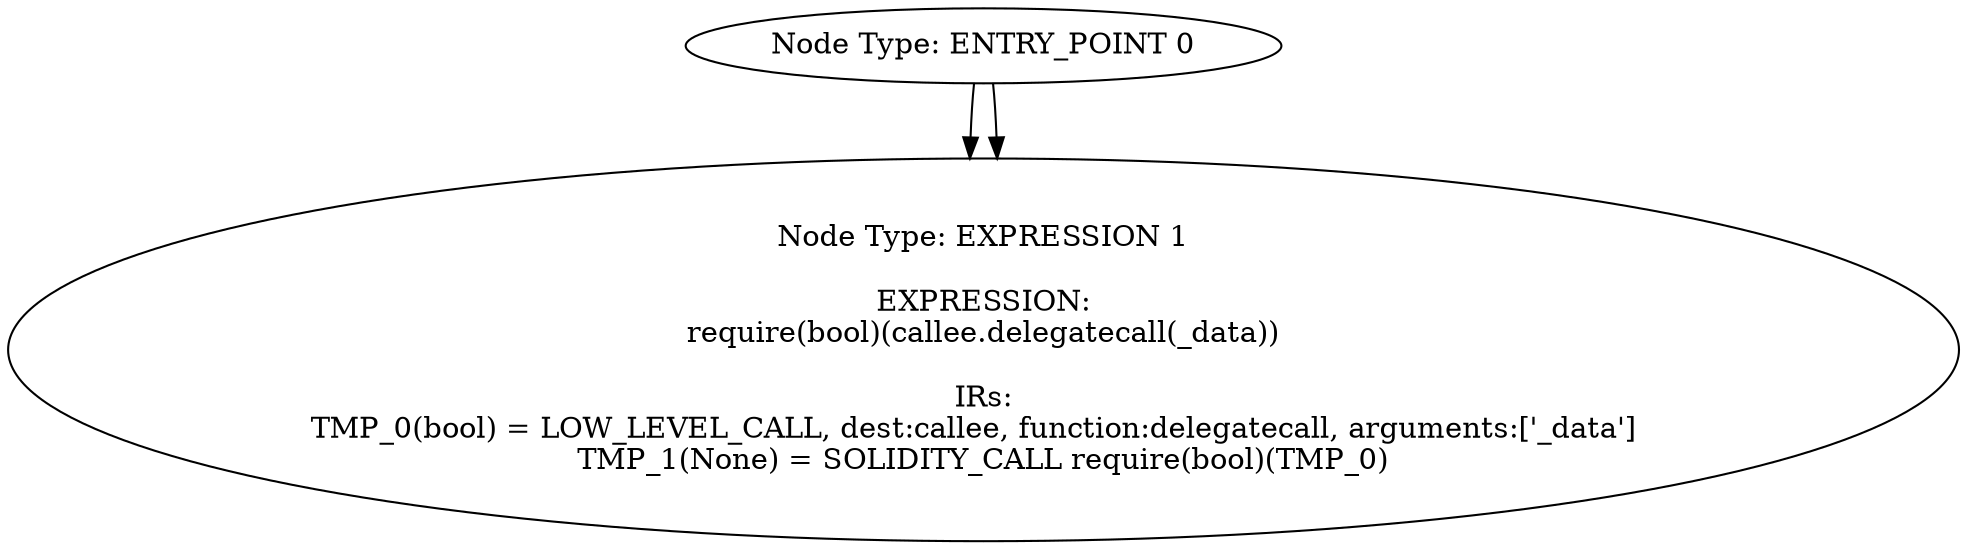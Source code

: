 digraph CFG {
0[label="Node Type: ENTRY_POINT 0
"];
0->1;
1[label="Node Type: EXPRESSION 1

EXPRESSION:
owner = msg.sender

IRs:
owner(address) := msg.sender(address)"];
0[label="Node Type: ENTRY_POINT 0
"];
0->1;
1[label="Node Type: EXPRESSION 1

EXPRESSION:
require(bool)(callee.delegatecall(_data))

IRs:
TMP_0(bool) = LOW_LEVEL_CALL, dest:callee, function:delegatecall, arguments:['_data']  
TMP_1(None) = SOLIDITY_CALL require(bool)(TMP_0)"];
}
